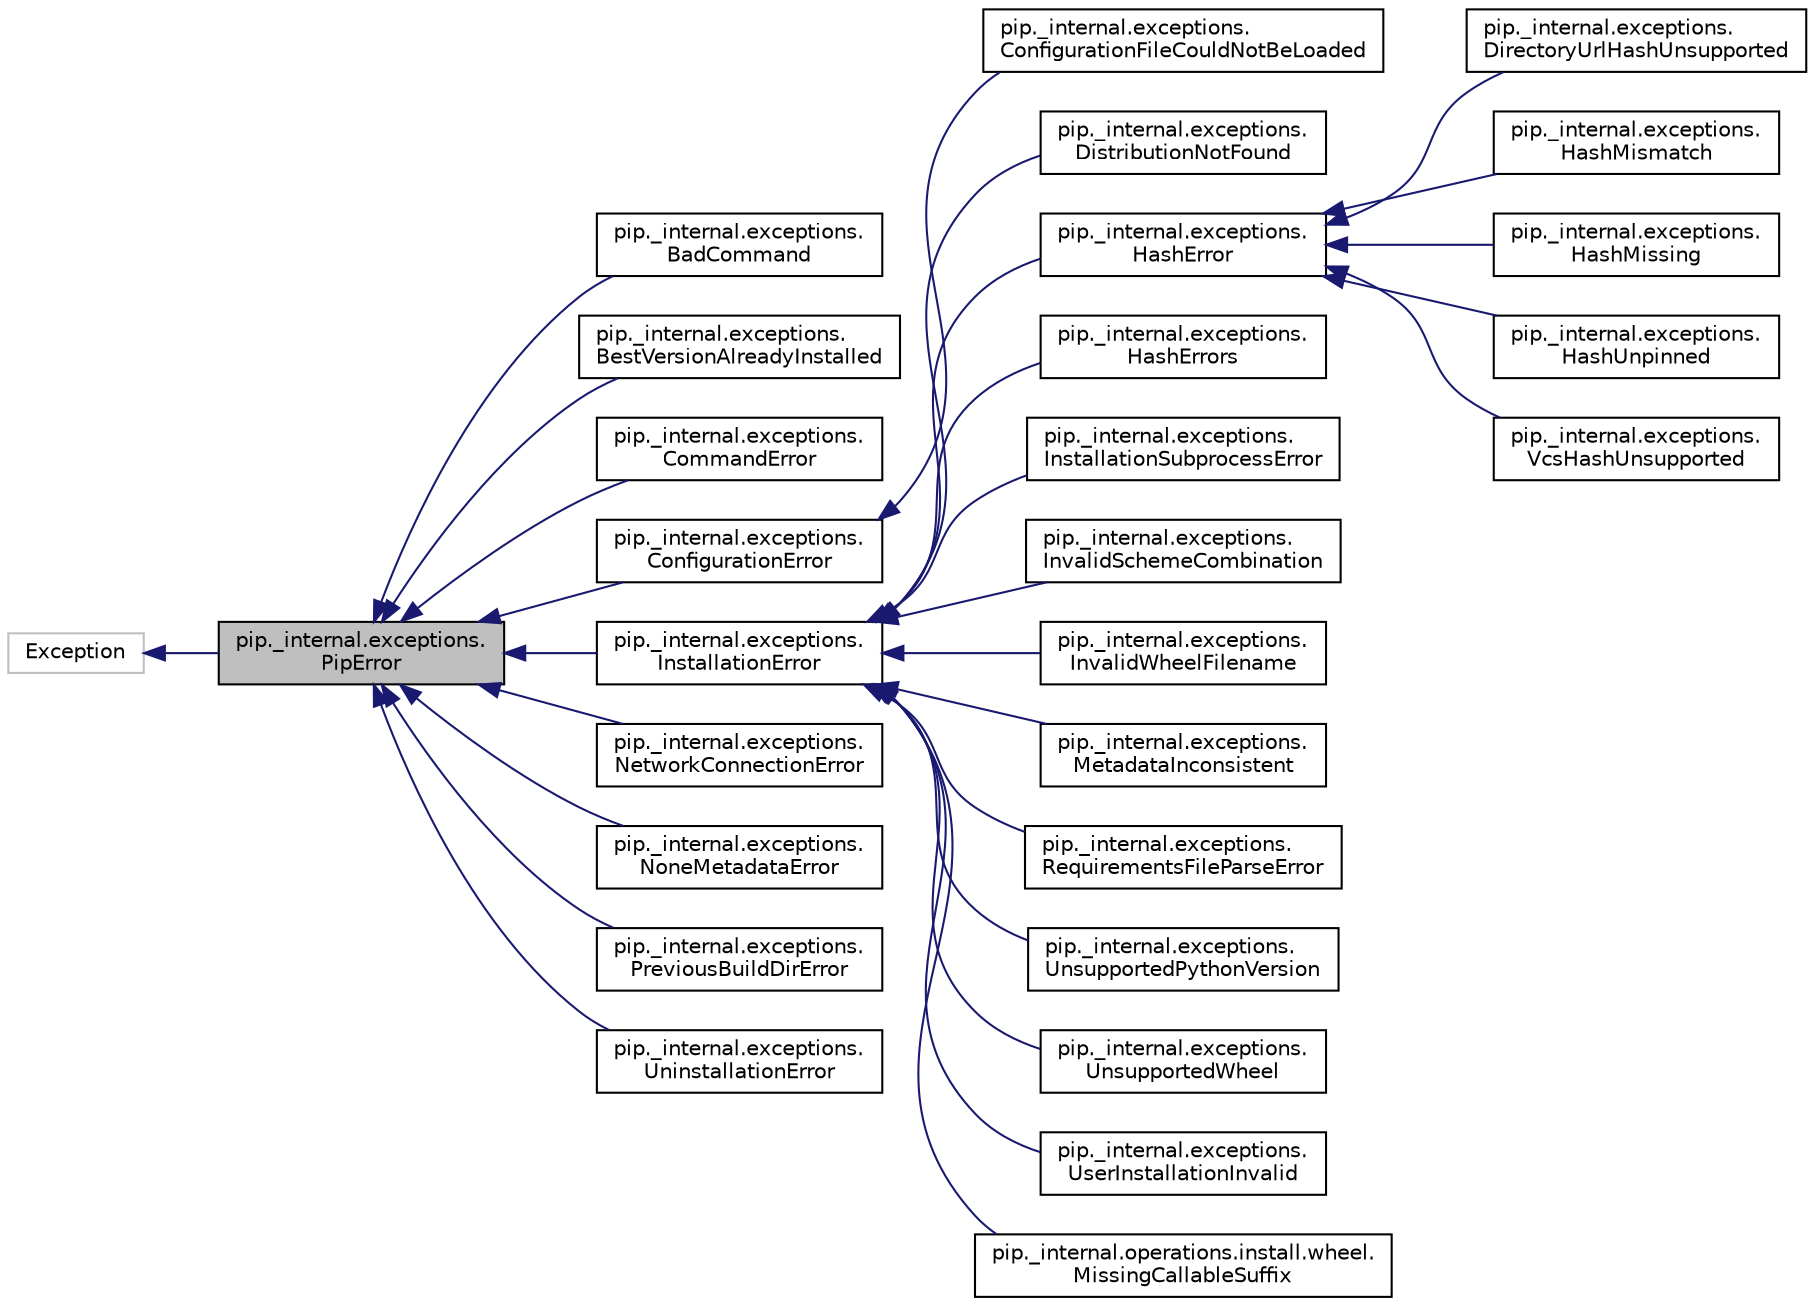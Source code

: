 digraph "pip._internal.exceptions.PipError"
{
 // LATEX_PDF_SIZE
  edge [fontname="Helvetica",fontsize="10",labelfontname="Helvetica",labelfontsize="10"];
  node [fontname="Helvetica",fontsize="10",shape=record];
  rankdir="LR";
  Node1 [label="pip._internal.exceptions.\lPipError",height=0.2,width=0.4,color="black", fillcolor="grey75", style="filled", fontcolor="black",tooltip=" "];
  Node2 -> Node1 [dir="back",color="midnightblue",fontsize="10",style="solid"];
  Node2 [label="Exception",height=0.2,width=0.4,color="grey75", fillcolor="white", style="filled",tooltip=" "];
  Node1 -> Node3 [dir="back",color="midnightblue",fontsize="10",style="solid"];
  Node3 [label="pip._internal.exceptions.\lBadCommand",height=0.2,width=0.4,color="black", fillcolor="white", style="filled",URL="$classpip_1_1__internal_1_1exceptions_1_1_bad_command.html",tooltip=" "];
  Node1 -> Node4 [dir="back",color="midnightblue",fontsize="10",style="solid"];
  Node4 [label="pip._internal.exceptions.\lBestVersionAlreadyInstalled",height=0.2,width=0.4,color="black", fillcolor="white", style="filled",URL="$classpip_1_1__internal_1_1exceptions_1_1_best_version_already_installed.html",tooltip=" "];
  Node1 -> Node5 [dir="back",color="midnightblue",fontsize="10",style="solid"];
  Node5 [label="pip._internal.exceptions.\lCommandError",height=0.2,width=0.4,color="black", fillcolor="white", style="filled",URL="$classpip_1_1__internal_1_1exceptions_1_1_command_error.html",tooltip=" "];
  Node1 -> Node6 [dir="back",color="midnightblue",fontsize="10",style="solid"];
  Node6 [label="pip._internal.exceptions.\lConfigurationError",height=0.2,width=0.4,color="black", fillcolor="white", style="filled",URL="$classpip_1_1__internal_1_1exceptions_1_1_configuration_error.html",tooltip=" "];
  Node6 -> Node7 [dir="back",color="midnightblue",fontsize="10",style="solid"];
  Node7 [label="pip._internal.exceptions.\lConfigurationFileCouldNotBeLoaded",height=0.2,width=0.4,color="black", fillcolor="white", style="filled",URL="$classpip_1_1__internal_1_1exceptions_1_1_configuration_file_could_not_be_loaded.html",tooltip=" "];
  Node1 -> Node8 [dir="back",color="midnightblue",fontsize="10",style="solid"];
  Node8 [label="pip._internal.exceptions.\lInstallationError",height=0.2,width=0.4,color="black", fillcolor="white", style="filled",URL="$classpip_1_1__internal_1_1exceptions_1_1_installation_error.html",tooltip=" "];
  Node8 -> Node9 [dir="back",color="midnightblue",fontsize="10",style="solid"];
  Node9 [label="pip._internal.exceptions.\lDistributionNotFound",height=0.2,width=0.4,color="black", fillcolor="white", style="filled",URL="$classpip_1_1__internal_1_1exceptions_1_1_distribution_not_found.html",tooltip=" "];
  Node8 -> Node10 [dir="back",color="midnightblue",fontsize="10",style="solid"];
  Node10 [label="pip._internal.exceptions.\lHashError",height=0.2,width=0.4,color="black", fillcolor="white", style="filled",URL="$classpip_1_1__internal_1_1exceptions_1_1_hash_error.html",tooltip=" "];
  Node10 -> Node11 [dir="back",color="midnightblue",fontsize="10",style="solid"];
  Node11 [label="pip._internal.exceptions.\lDirectoryUrlHashUnsupported",height=0.2,width=0.4,color="black", fillcolor="white", style="filled",URL="$classpip_1_1__internal_1_1exceptions_1_1_directory_url_hash_unsupported.html",tooltip=" "];
  Node10 -> Node12 [dir="back",color="midnightblue",fontsize="10",style="solid"];
  Node12 [label="pip._internal.exceptions.\lHashMismatch",height=0.2,width=0.4,color="black", fillcolor="white", style="filled",URL="$classpip_1_1__internal_1_1exceptions_1_1_hash_mismatch.html",tooltip=" "];
  Node10 -> Node13 [dir="back",color="midnightblue",fontsize="10",style="solid"];
  Node13 [label="pip._internal.exceptions.\lHashMissing",height=0.2,width=0.4,color="black", fillcolor="white", style="filled",URL="$classpip_1_1__internal_1_1exceptions_1_1_hash_missing.html",tooltip=" "];
  Node10 -> Node14 [dir="back",color="midnightblue",fontsize="10",style="solid"];
  Node14 [label="pip._internal.exceptions.\lHashUnpinned",height=0.2,width=0.4,color="black", fillcolor="white", style="filled",URL="$classpip_1_1__internal_1_1exceptions_1_1_hash_unpinned.html",tooltip=" "];
  Node10 -> Node15 [dir="back",color="midnightblue",fontsize="10",style="solid"];
  Node15 [label="pip._internal.exceptions.\lVcsHashUnsupported",height=0.2,width=0.4,color="black", fillcolor="white", style="filled",URL="$classpip_1_1__internal_1_1exceptions_1_1_vcs_hash_unsupported.html",tooltip=" "];
  Node8 -> Node16 [dir="back",color="midnightblue",fontsize="10",style="solid"];
  Node16 [label="pip._internal.exceptions.\lHashErrors",height=0.2,width=0.4,color="black", fillcolor="white", style="filled",URL="$classpip_1_1__internal_1_1exceptions_1_1_hash_errors.html",tooltip=" "];
  Node8 -> Node17 [dir="back",color="midnightblue",fontsize="10",style="solid"];
  Node17 [label="pip._internal.exceptions.\lInstallationSubprocessError",height=0.2,width=0.4,color="black", fillcolor="white", style="filled",URL="$classpip_1_1__internal_1_1exceptions_1_1_installation_subprocess_error.html",tooltip=" "];
  Node8 -> Node18 [dir="back",color="midnightblue",fontsize="10",style="solid"];
  Node18 [label="pip._internal.exceptions.\lInvalidSchemeCombination",height=0.2,width=0.4,color="black", fillcolor="white", style="filled",URL="$classpip_1_1__internal_1_1exceptions_1_1_invalid_scheme_combination.html",tooltip=" "];
  Node8 -> Node19 [dir="back",color="midnightblue",fontsize="10",style="solid"];
  Node19 [label="pip._internal.exceptions.\lInvalidWheelFilename",height=0.2,width=0.4,color="black", fillcolor="white", style="filled",URL="$classpip_1_1__internal_1_1exceptions_1_1_invalid_wheel_filename.html",tooltip=" "];
  Node8 -> Node20 [dir="back",color="midnightblue",fontsize="10",style="solid"];
  Node20 [label="pip._internal.exceptions.\lMetadataInconsistent",height=0.2,width=0.4,color="black", fillcolor="white", style="filled",URL="$classpip_1_1__internal_1_1exceptions_1_1_metadata_inconsistent.html",tooltip=" "];
  Node8 -> Node21 [dir="back",color="midnightblue",fontsize="10",style="solid"];
  Node21 [label="pip._internal.exceptions.\lRequirementsFileParseError",height=0.2,width=0.4,color="black", fillcolor="white", style="filled",URL="$classpip_1_1__internal_1_1exceptions_1_1_requirements_file_parse_error.html",tooltip=" "];
  Node8 -> Node22 [dir="back",color="midnightblue",fontsize="10",style="solid"];
  Node22 [label="pip._internal.exceptions.\lUnsupportedPythonVersion",height=0.2,width=0.4,color="black", fillcolor="white", style="filled",URL="$classpip_1_1__internal_1_1exceptions_1_1_unsupported_python_version.html",tooltip=" "];
  Node8 -> Node23 [dir="back",color="midnightblue",fontsize="10",style="solid"];
  Node23 [label="pip._internal.exceptions.\lUnsupportedWheel",height=0.2,width=0.4,color="black", fillcolor="white", style="filled",URL="$classpip_1_1__internal_1_1exceptions_1_1_unsupported_wheel.html",tooltip=" "];
  Node8 -> Node24 [dir="back",color="midnightblue",fontsize="10",style="solid"];
  Node24 [label="pip._internal.exceptions.\lUserInstallationInvalid",height=0.2,width=0.4,color="black", fillcolor="white", style="filled",URL="$classpip_1_1__internal_1_1exceptions_1_1_user_installation_invalid.html",tooltip=" "];
  Node8 -> Node25 [dir="back",color="midnightblue",fontsize="10",style="solid"];
  Node25 [label="pip._internal.operations.install.wheel.\lMissingCallableSuffix",height=0.2,width=0.4,color="black", fillcolor="white", style="filled",URL="$classpip_1_1__internal_1_1operations_1_1install_1_1wheel_1_1_missing_callable_suffix.html",tooltip=" "];
  Node1 -> Node26 [dir="back",color="midnightblue",fontsize="10",style="solid"];
  Node26 [label="pip._internal.exceptions.\lNetworkConnectionError",height=0.2,width=0.4,color="black", fillcolor="white", style="filled",URL="$classpip_1_1__internal_1_1exceptions_1_1_network_connection_error.html",tooltip=" "];
  Node1 -> Node27 [dir="back",color="midnightblue",fontsize="10",style="solid"];
  Node27 [label="pip._internal.exceptions.\lNoneMetadataError",height=0.2,width=0.4,color="black", fillcolor="white", style="filled",URL="$classpip_1_1__internal_1_1exceptions_1_1_none_metadata_error.html",tooltip=" "];
  Node1 -> Node28 [dir="back",color="midnightblue",fontsize="10",style="solid"];
  Node28 [label="pip._internal.exceptions.\lPreviousBuildDirError",height=0.2,width=0.4,color="black", fillcolor="white", style="filled",URL="$classpip_1_1__internal_1_1exceptions_1_1_previous_build_dir_error.html",tooltip=" "];
  Node1 -> Node29 [dir="back",color="midnightblue",fontsize="10",style="solid"];
  Node29 [label="pip._internal.exceptions.\lUninstallationError",height=0.2,width=0.4,color="black", fillcolor="white", style="filled",URL="$classpip_1_1__internal_1_1exceptions_1_1_uninstallation_error.html",tooltip=" "];
}
